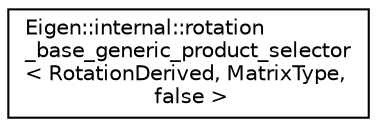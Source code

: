 digraph "Graphical Class Hierarchy"
{
  edge [fontname="Helvetica",fontsize="10",labelfontname="Helvetica",labelfontsize="10"];
  node [fontname="Helvetica",fontsize="10",shape=record];
  rankdir="LR";
  Node1 [label="Eigen::internal::rotation\l_base_generic_product_selector\l\< RotationDerived, MatrixType,\l false \>",height=0.2,width=0.4,color="black", fillcolor="white", style="filled",URL="$struct_eigen_1_1internal_1_1rotation__base__generic__product__selector_3_01_rotation_derived_00_01_matrix_type_00_01false_01_4.html"];
}
